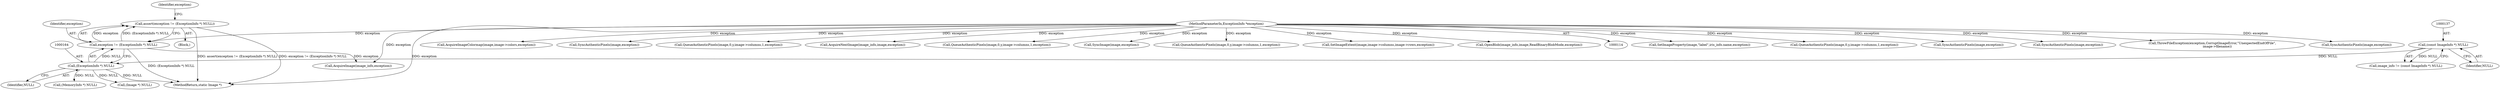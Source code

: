 digraph "0_ImageMagick_7afcf9f71043df15508e46f079387bd4689a738d@API" {
"1000160" [label="(Call,assert(exception != (ExceptionInfo *) NULL))"];
"1000161" [label="(Call,exception != (ExceptionInfo *) NULL)"];
"1000116" [label="(MethodParameterIn,ExceptionInfo *exception)"];
"1000163" [label="(Call,(ExceptionInfo *) NULL)"];
"1000136" [label="(Call,(const ImageInfo *) NULL)"];
"1000162" [label="(Identifier,exception)"];
"1000117" [label="(Block,)"];
"1000138" [label="(Identifier,NULL)"];
"1000163" [label="(Call,(ExceptionInfo *) NULL)"];
"1002034" [label="(MethodReturn,static Image *)"];
"1000136" [label="(Call,(const ImageInfo *) NULL)"];
"1000161" [label="(Call,exception != (ExceptionInfo *) NULL)"];
"1000359" [label="(Call,SetImageProperty(image,\"label\",iris_info.name,exception))"];
"1001732" [label="(Call,QueueAuthenticPixels(image,0,y,image->columns,1,exception))"];
"1000160" [label="(Call,assert(exception != (ExceptionInfo *) NULL))"];
"1000169" [label="(Identifier,exception)"];
"1000174" [label="(Call,AcquireImage(image_info,exception))"];
"1001507" [label="(Call,SyncAuthenticPixels(image,exception))"];
"1001650" [label="(Call,SyncAuthenticPixels(image,exception))"];
"1000165" [label="(Identifier,NULL)"];
"1001942" [label="(Call,ThrowFileException(exception,CorruptImageError,\"UnexpectedEndOfFile\",\n          image->filename))"];
"1001897" [label="(Call,SyncAuthenticPixels(image,exception))"];
"1001684" [label="(Call,AcquireImageColormap(image,image->colors,exception))"];
"1001789" [label="(Call,SyncAuthenticPixels(image,exception))"];
"1000134" [label="(Call,image_info != (const ImageInfo *) NULL)"];
"1000575" [label="(Call,(MemoryInfo *) NULL)"];
"1001571" [label="(Call,QueueAuthenticPixels(image,0,y,image->columns,1,exception))"];
"1001984" [label="(Call,AcquireNextImage(image_info,image,exception))"];
"1000116" [label="(MethodParameterIn,ExceptionInfo *exception)"];
"1001390" [label="(Call,QueueAuthenticPixels(image,0,y,image->columns,1,exception))"];
"1001929" [label="(Call,SyncImage(image,exception))"];
"1001853" [label="(Call,QueueAuthenticPixels(image,0,y,image->columns,1,exception))"];
"1000502" [label="(Call,SetImageExtent(image,image->columns,image->rows,exception))"];
"1000194" [label="(Call,(Image *) NULL)"];
"1000179" [label="(Call,OpenBlob(image_info,image,ReadBinaryBlobMode,exception))"];
"1000160" -> "1000117"  [label="AST: "];
"1000160" -> "1000161"  [label="CFG: "];
"1000161" -> "1000160"  [label="AST: "];
"1000169" -> "1000160"  [label="CFG: "];
"1000160" -> "1002034"  [label="DDG: assert(exception != (ExceptionInfo *) NULL)"];
"1000160" -> "1002034"  [label="DDG: exception != (ExceptionInfo *) NULL"];
"1000161" -> "1000160"  [label="DDG: exception"];
"1000161" -> "1000160"  [label="DDG: (ExceptionInfo *) NULL"];
"1000161" -> "1000163"  [label="CFG: "];
"1000162" -> "1000161"  [label="AST: "];
"1000163" -> "1000161"  [label="AST: "];
"1000161" -> "1002034"  [label="DDG: (ExceptionInfo *) NULL"];
"1000116" -> "1000161"  [label="DDG: exception"];
"1000163" -> "1000161"  [label="DDG: NULL"];
"1000161" -> "1000174"  [label="DDG: exception"];
"1000116" -> "1000114"  [label="AST: "];
"1000116" -> "1002034"  [label="DDG: exception"];
"1000116" -> "1000174"  [label="DDG: exception"];
"1000116" -> "1000179"  [label="DDG: exception"];
"1000116" -> "1000359"  [label="DDG: exception"];
"1000116" -> "1000502"  [label="DDG: exception"];
"1000116" -> "1001390"  [label="DDG: exception"];
"1000116" -> "1001507"  [label="DDG: exception"];
"1000116" -> "1001571"  [label="DDG: exception"];
"1000116" -> "1001650"  [label="DDG: exception"];
"1000116" -> "1001684"  [label="DDG: exception"];
"1000116" -> "1001732"  [label="DDG: exception"];
"1000116" -> "1001789"  [label="DDG: exception"];
"1000116" -> "1001853"  [label="DDG: exception"];
"1000116" -> "1001897"  [label="DDG: exception"];
"1000116" -> "1001929"  [label="DDG: exception"];
"1000116" -> "1001942"  [label="DDG: exception"];
"1000116" -> "1001984"  [label="DDG: exception"];
"1000163" -> "1000165"  [label="CFG: "];
"1000164" -> "1000163"  [label="AST: "];
"1000165" -> "1000163"  [label="AST: "];
"1000163" -> "1002034"  [label="DDG: NULL"];
"1000136" -> "1000163"  [label="DDG: NULL"];
"1000163" -> "1000194"  [label="DDG: NULL"];
"1000163" -> "1000575"  [label="DDG: NULL"];
"1000136" -> "1000134"  [label="AST: "];
"1000136" -> "1000138"  [label="CFG: "];
"1000137" -> "1000136"  [label="AST: "];
"1000138" -> "1000136"  [label="AST: "];
"1000134" -> "1000136"  [label="CFG: "];
"1000136" -> "1000134"  [label="DDG: NULL"];
}
